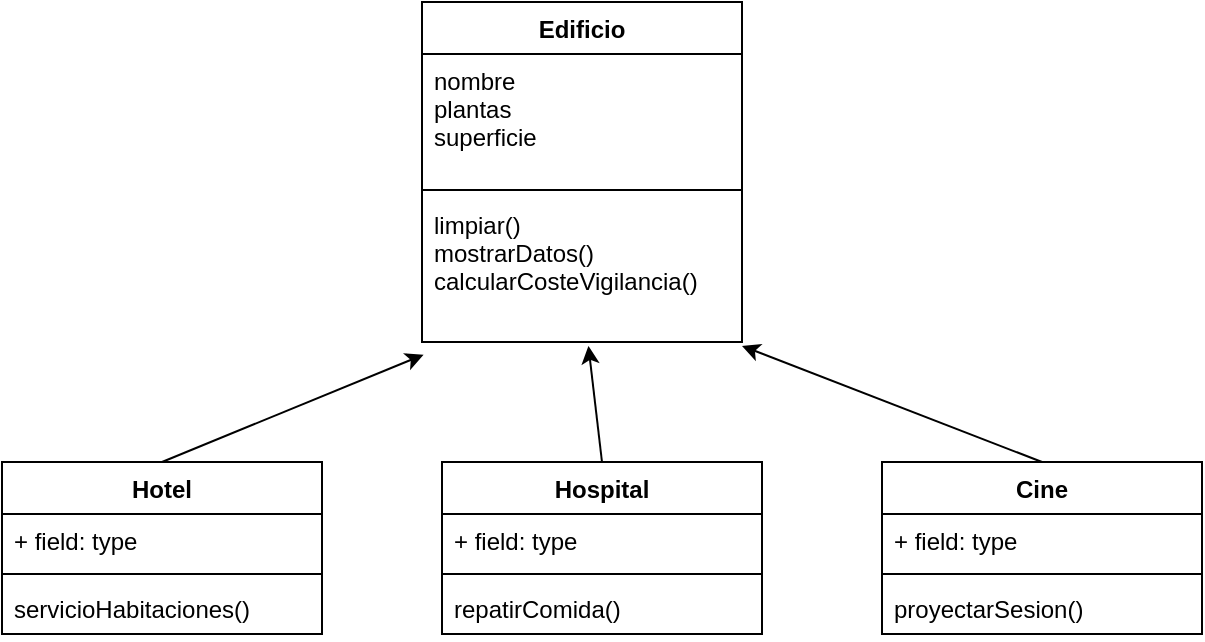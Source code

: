 <mxfile>
    <diagram id="C5RBs43oDa-KdzZeNtuy" name="Page-1">
        <mxGraphModel dx="478" dy="289" grid="1" gridSize="10" guides="1" tooltips="1" connect="1" arrows="1" fold="1" page="1" pageScale="1" pageWidth="827" pageHeight="1169" math="0" shadow="0">
            <root>
                <mxCell id="WIyWlLk6GJQsqaUBKTNV-0"/>
                <mxCell id="WIyWlLk6GJQsqaUBKTNV-1" parent="WIyWlLk6GJQsqaUBKTNV-0"/>
                <mxCell id="o2v1XAyCfmpkKhYFdGuh-4" value="Edificio&#10;" style="swimlane;fontStyle=1;align=center;verticalAlign=top;childLayout=stackLayout;horizontal=1;startSize=26;horizontalStack=0;resizeParent=1;resizeParentMax=0;resizeLast=0;collapsible=1;marginBottom=0;" parent="WIyWlLk6GJQsqaUBKTNV-1" vertex="1">
                    <mxGeometry x="310" y="80" width="160" height="170" as="geometry"/>
                </mxCell>
                <mxCell id="o2v1XAyCfmpkKhYFdGuh-5" value="nombre&#10;plantas&#10;superficie&#10;" style="text;strokeColor=none;fillColor=none;align=left;verticalAlign=top;spacingLeft=4;spacingRight=4;overflow=hidden;rotatable=0;points=[[0,0.5],[1,0.5]];portConstraint=eastwest;" parent="o2v1XAyCfmpkKhYFdGuh-4" vertex="1">
                    <mxGeometry y="26" width="160" height="64" as="geometry"/>
                </mxCell>
                <mxCell id="o2v1XAyCfmpkKhYFdGuh-6" value="" style="line;strokeWidth=1;fillColor=none;align=left;verticalAlign=middle;spacingTop=-1;spacingLeft=3;spacingRight=3;rotatable=0;labelPosition=right;points=[];portConstraint=eastwest;" parent="o2v1XAyCfmpkKhYFdGuh-4" vertex="1">
                    <mxGeometry y="90" width="160" height="8" as="geometry"/>
                </mxCell>
                <mxCell id="o2v1XAyCfmpkKhYFdGuh-7" value="limpiar()&#10;mostrarDatos()&#10;calcularCosteVigilancia()&#10;&#10;" style="text;strokeColor=none;fillColor=none;align=left;verticalAlign=top;spacingLeft=4;spacingRight=4;overflow=hidden;rotatable=0;points=[[0,0.5],[1,0.5]];portConstraint=eastwest;" parent="o2v1XAyCfmpkKhYFdGuh-4" vertex="1">
                    <mxGeometry y="98" width="160" height="72" as="geometry"/>
                </mxCell>
                <mxCell id="o2v1XAyCfmpkKhYFdGuh-20" style="edgeStyle=none;rounded=0;orthogonalLoop=1;jettySize=auto;html=1;exitX=0.5;exitY=0;exitDx=0;exitDy=0;entryX=0.005;entryY=1.088;entryDx=0;entryDy=0;entryPerimeter=0;" parent="WIyWlLk6GJQsqaUBKTNV-1" source="o2v1XAyCfmpkKhYFdGuh-8" target="o2v1XAyCfmpkKhYFdGuh-7" edge="1">
                    <mxGeometry relative="1" as="geometry"/>
                </mxCell>
                <mxCell id="o2v1XAyCfmpkKhYFdGuh-8" value="Hotel" style="swimlane;fontStyle=1;align=center;verticalAlign=top;childLayout=stackLayout;horizontal=1;startSize=26;horizontalStack=0;resizeParent=1;resizeParentMax=0;resizeLast=0;collapsible=1;marginBottom=0;" parent="WIyWlLk6GJQsqaUBKTNV-1" vertex="1">
                    <mxGeometry x="100" y="310" width="160" height="86" as="geometry"/>
                </mxCell>
                <mxCell id="o2v1XAyCfmpkKhYFdGuh-9" value="+ field: type" style="text;strokeColor=none;fillColor=none;align=left;verticalAlign=top;spacingLeft=4;spacingRight=4;overflow=hidden;rotatable=0;points=[[0,0.5],[1,0.5]];portConstraint=eastwest;" parent="o2v1XAyCfmpkKhYFdGuh-8" vertex="1">
                    <mxGeometry y="26" width="160" height="26" as="geometry"/>
                </mxCell>
                <mxCell id="o2v1XAyCfmpkKhYFdGuh-10" value="" style="line;strokeWidth=1;fillColor=none;align=left;verticalAlign=middle;spacingTop=-1;spacingLeft=3;spacingRight=3;rotatable=0;labelPosition=right;points=[];portConstraint=eastwest;" parent="o2v1XAyCfmpkKhYFdGuh-8" vertex="1">
                    <mxGeometry y="52" width="160" height="8" as="geometry"/>
                </mxCell>
                <mxCell id="o2v1XAyCfmpkKhYFdGuh-11" value="servicioHabitaciones()" style="text;strokeColor=none;fillColor=none;align=left;verticalAlign=top;spacingLeft=4;spacingRight=4;overflow=hidden;rotatable=0;points=[[0,0.5],[1,0.5]];portConstraint=eastwest;" parent="o2v1XAyCfmpkKhYFdGuh-8" vertex="1">
                    <mxGeometry y="60" width="160" height="26" as="geometry"/>
                </mxCell>
                <mxCell id="o2v1XAyCfmpkKhYFdGuh-21" style="edgeStyle=none;rounded=0;orthogonalLoop=1;jettySize=auto;html=1;exitX=0.5;exitY=0;exitDx=0;exitDy=0;entryX=0.52;entryY=1.027;entryDx=0;entryDy=0;entryPerimeter=0;" parent="WIyWlLk6GJQsqaUBKTNV-1" source="o2v1XAyCfmpkKhYFdGuh-12" target="o2v1XAyCfmpkKhYFdGuh-7" edge="1">
                    <mxGeometry relative="1" as="geometry"/>
                </mxCell>
                <mxCell id="o2v1XAyCfmpkKhYFdGuh-12" value="Hospital&#10;" style="swimlane;fontStyle=1;align=center;verticalAlign=top;childLayout=stackLayout;horizontal=1;startSize=26;horizontalStack=0;resizeParent=1;resizeParentMax=0;resizeLast=0;collapsible=1;marginBottom=0;" parent="WIyWlLk6GJQsqaUBKTNV-1" vertex="1">
                    <mxGeometry x="320" y="310" width="160" height="86" as="geometry"/>
                </mxCell>
                <mxCell id="o2v1XAyCfmpkKhYFdGuh-13" value="+ field: type" style="text;strokeColor=none;fillColor=none;align=left;verticalAlign=top;spacingLeft=4;spacingRight=4;overflow=hidden;rotatable=0;points=[[0,0.5],[1,0.5]];portConstraint=eastwest;" parent="o2v1XAyCfmpkKhYFdGuh-12" vertex="1">
                    <mxGeometry y="26" width="160" height="26" as="geometry"/>
                </mxCell>
                <mxCell id="o2v1XAyCfmpkKhYFdGuh-14" value="" style="line;strokeWidth=1;fillColor=none;align=left;verticalAlign=middle;spacingTop=-1;spacingLeft=3;spacingRight=3;rotatable=0;labelPosition=right;points=[];portConstraint=eastwest;" parent="o2v1XAyCfmpkKhYFdGuh-12" vertex="1">
                    <mxGeometry y="52" width="160" height="8" as="geometry"/>
                </mxCell>
                <mxCell id="o2v1XAyCfmpkKhYFdGuh-15" value="repatirComida()" style="text;strokeColor=none;fillColor=none;align=left;verticalAlign=top;spacingLeft=4;spacingRight=4;overflow=hidden;rotatable=0;points=[[0,0.5],[1,0.5]];portConstraint=eastwest;" parent="o2v1XAyCfmpkKhYFdGuh-12" vertex="1">
                    <mxGeometry y="60" width="160" height="26" as="geometry"/>
                </mxCell>
                <mxCell id="o2v1XAyCfmpkKhYFdGuh-22" style="edgeStyle=none;rounded=0;orthogonalLoop=1;jettySize=auto;html=1;exitX=0.5;exitY=0;exitDx=0;exitDy=0;entryX=1;entryY=1.027;entryDx=0;entryDy=0;entryPerimeter=0;" parent="WIyWlLk6GJQsqaUBKTNV-1" source="o2v1XAyCfmpkKhYFdGuh-16" target="o2v1XAyCfmpkKhYFdGuh-7" edge="1">
                    <mxGeometry relative="1" as="geometry"/>
                </mxCell>
                <mxCell id="o2v1XAyCfmpkKhYFdGuh-16" value="Cine" style="swimlane;fontStyle=1;align=center;verticalAlign=top;childLayout=stackLayout;horizontal=1;startSize=26;horizontalStack=0;resizeParent=1;resizeParentMax=0;resizeLast=0;collapsible=1;marginBottom=0;" parent="WIyWlLk6GJQsqaUBKTNV-1" vertex="1">
                    <mxGeometry x="540" y="310" width="160" height="86" as="geometry"/>
                </mxCell>
                <mxCell id="o2v1XAyCfmpkKhYFdGuh-17" value="+ field: type" style="text;strokeColor=none;fillColor=none;align=left;verticalAlign=top;spacingLeft=4;spacingRight=4;overflow=hidden;rotatable=0;points=[[0,0.5],[1,0.5]];portConstraint=eastwest;" parent="o2v1XAyCfmpkKhYFdGuh-16" vertex="1">
                    <mxGeometry y="26" width="160" height="26" as="geometry"/>
                </mxCell>
                <mxCell id="o2v1XAyCfmpkKhYFdGuh-18" value="" style="line;strokeWidth=1;fillColor=none;align=left;verticalAlign=middle;spacingTop=-1;spacingLeft=3;spacingRight=3;rotatable=0;labelPosition=right;points=[];portConstraint=eastwest;" parent="o2v1XAyCfmpkKhYFdGuh-16" vertex="1">
                    <mxGeometry y="52" width="160" height="8" as="geometry"/>
                </mxCell>
                <mxCell id="o2v1XAyCfmpkKhYFdGuh-19" value="proyectarSesion()" style="text;strokeColor=none;fillColor=none;align=left;verticalAlign=top;spacingLeft=4;spacingRight=4;overflow=hidden;rotatable=0;points=[[0,0.5],[1,0.5]];portConstraint=eastwest;" parent="o2v1XAyCfmpkKhYFdGuh-16" vertex="1">
                    <mxGeometry y="60" width="160" height="26" as="geometry"/>
                </mxCell>
            </root>
        </mxGraphModel>
    </diagram>
</mxfile>